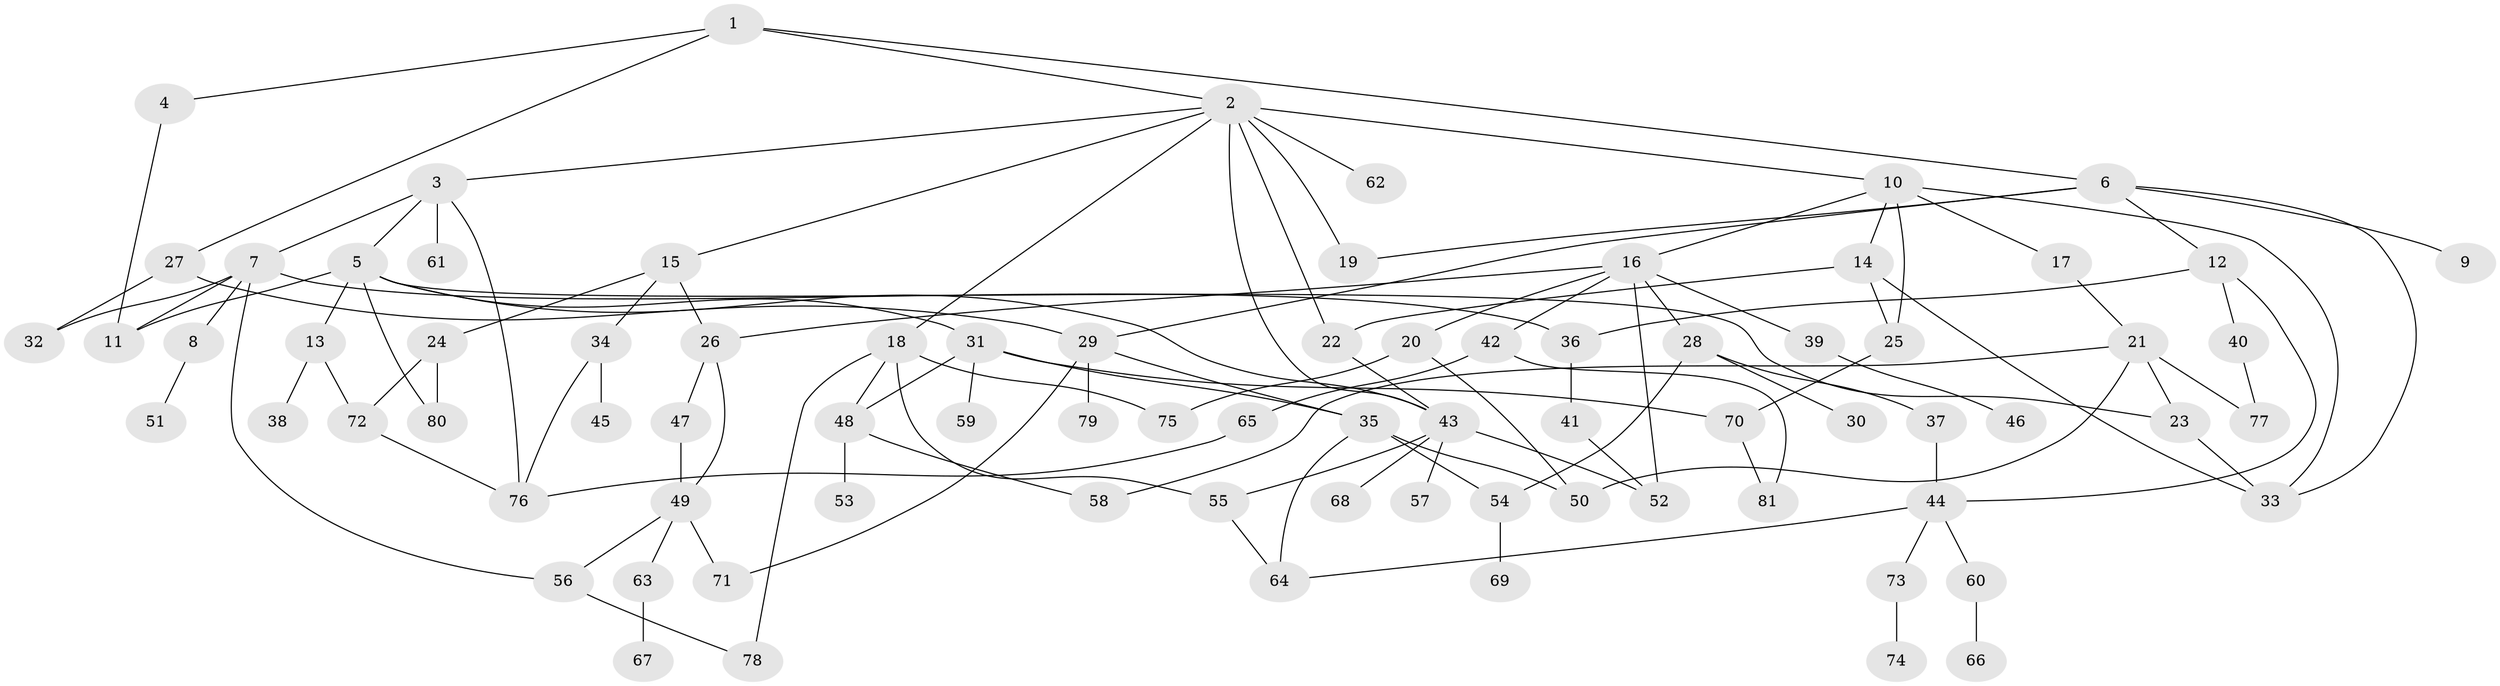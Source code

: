 // coarse degree distribution, {5: 0.16363636363636364, 9: 0.01818181818181818, 10: 0.01818181818181818, 2: 0.2, 6: 0.09090909090909091, 3: 0.16363636363636364, 4: 0.10909090909090909, 7: 0.01818181818181818, 1: 0.21818181818181817}
// Generated by graph-tools (version 1.1) at 2025/41/03/06/25 10:41:29]
// undirected, 81 vertices, 120 edges
graph export_dot {
graph [start="1"]
  node [color=gray90,style=filled];
  1;
  2;
  3;
  4;
  5;
  6;
  7;
  8;
  9;
  10;
  11;
  12;
  13;
  14;
  15;
  16;
  17;
  18;
  19;
  20;
  21;
  22;
  23;
  24;
  25;
  26;
  27;
  28;
  29;
  30;
  31;
  32;
  33;
  34;
  35;
  36;
  37;
  38;
  39;
  40;
  41;
  42;
  43;
  44;
  45;
  46;
  47;
  48;
  49;
  50;
  51;
  52;
  53;
  54;
  55;
  56;
  57;
  58;
  59;
  60;
  61;
  62;
  63;
  64;
  65;
  66;
  67;
  68;
  69;
  70;
  71;
  72;
  73;
  74;
  75;
  76;
  77;
  78;
  79;
  80;
  81;
  1 -- 2;
  1 -- 4;
  1 -- 6;
  1 -- 27;
  2 -- 3;
  2 -- 10;
  2 -- 15;
  2 -- 18;
  2 -- 19;
  2 -- 43;
  2 -- 62;
  2 -- 22;
  3 -- 5;
  3 -- 7;
  3 -- 61;
  3 -- 76;
  4 -- 11;
  5 -- 13;
  5 -- 23;
  5 -- 31;
  5 -- 11;
  5 -- 43;
  5 -- 80;
  6 -- 9;
  6 -- 12;
  6 -- 29;
  6 -- 33;
  6 -- 19;
  7 -- 8;
  7 -- 11;
  7 -- 32;
  7 -- 36;
  7 -- 56;
  8 -- 51;
  10 -- 14;
  10 -- 16;
  10 -- 17;
  10 -- 33;
  10 -- 25;
  12 -- 40;
  12 -- 44;
  12 -- 36;
  13 -- 38;
  13 -- 72;
  14 -- 22;
  14 -- 25;
  14 -- 33;
  15 -- 24;
  15 -- 26;
  15 -- 34;
  16 -- 20;
  16 -- 28;
  16 -- 39;
  16 -- 42;
  16 -- 26;
  16 -- 52;
  17 -- 21;
  18 -- 48;
  18 -- 55;
  18 -- 75;
  18 -- 78;
  20 -- 50;
  20 -- 75;
  21 -- 23;
  21 -- 58;
  21 -- 50;
  21 -- 77;
  22 -- 43;
  23 -- 33;
  24 -- 80;
  24 -- 72;
  25 -- 70;
  26 -- 47;
  26 -- 49;
  27 -- 29;
  27 -- 32;
  28 -- 30;
  28 -- 37;
  28 -- 54;
  29 -- 35;
  29 -- 71;
  29 -- 79;
  31 -- 59;
  31 -- 48;
  31 -- 35;
  31 -- 70;
  34 -- 45;
  34 -- 76;
  35 -- 54;
  35 -- 50;
  35 -- 64;
  36 -- 41;
  37 -- 44;
  39 -- 46;
  40 -- 77;
  41 -- 52;
  42 -- 65;
  42 -- 81;
  43 -- 52;
  43 -- 57;
  43 -- 68;
  43 -- 55;
  44 -- 60;
  44 -- 64;
  44 -- 73;
  47 -- 49;
  48 -- 53;
  48 -- 58;
  49 -- 63;
  49 -- 56;
  49 -- 71;
  54 -- 69;
  55 -- 64;
  56 -- 78;
  60 -- 66;
  63 -- 67;
  65 -- 76;
  70 -- 81;
  72 -- 76;
  73 -- 74;
}
